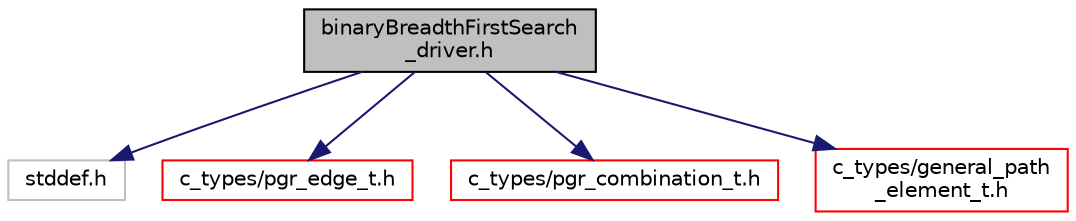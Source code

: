 digraph "binaryBreadthFirstSearch_driver.h"
{
 // LATEX_PDF_SIZE
  edge [fontname="Helvetica",fontsize="10",labelfontname="Helvetica",labelfontsize="10"];
  node [fontname="Helvetica",fontsize="10",shape=record];
  Node1 [label="binaryBreadthFirstSearch\l_driver.h",height=0.2,width=0.4,color="black", fillcolor="grey75", style="filled", fontcolor="black",tooltip=" "];
  Node1 -> Node2 [color="midnightblue",fontsize="10",style="solid",fontname="Helvetica"];
  Node2 [label="stddef.h",height=0.2,width=0.4,color="grey75", fillcolor="white", style="filled",tooltip=" "];
  Node1 -> Node3 [color="midnightblue",fontsize="10",style="solid",fontname="Helvetica"];
  Node3 [label="c_types/pgr_edge_t.h",height=0.2,width=0.4,color="red", fillcolor="white", style="filled",URL="$pgr__edge__t_8h.html",tooltip=" "];
  Node1 -> Node5 [color="midnightblue",fontsize="10",style="solid",fontname="Helvetica"];
  Node5 [label="c_types/pgr_combination_t.h",height=0.2,width=0.4,color="red", fillcolor="white", style="filled",URL="$pgr__combination__t_8h.html",tooltip=" "];
  Node1 -> Node6 [color="midnightblue",fontsize="10",style="solid",fontname="Helvetica"];
  Node6 [label="c_types/general_path\l_element_t.h",height=0.2,width=0.4,color="red", fillcolor="white", style="filled",URL="$general__path__element__t_8h.html",tooltip=" "];
}
